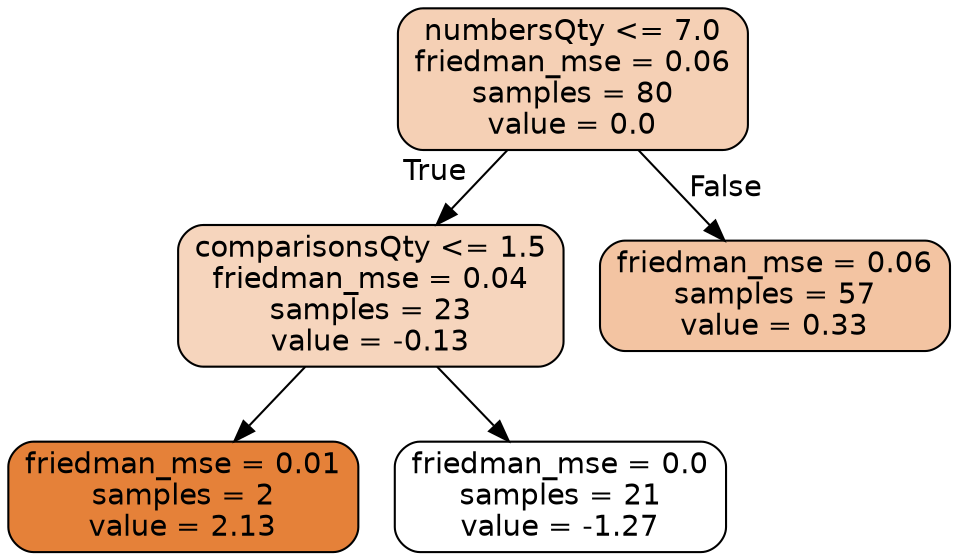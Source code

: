 digraph Tree {
node [shape=box, style="filled, rounded", color="black", fontname="helvetica"] ;
edge [fontname="helvetica"] ;
0 [label="numbersQty <= 7.0\nfriedman_mse = 0.06\nsamples = 80\nvalue = 0.0", fillcolor="#f5d0b5"] ;
1 [label="comparisonsQty <= 1.5\nfriedman_mse = 0.04\nsamples = 23\nvalue = -0.13", fillcolor="#f6d5bd"] ;
0 -> 1 [labeldistance=2.5, labelangle=45, headlabel="True"] ;
3 [label="friedman_mse = 0.01\nsamples = 2\nvalue = 2.13", fillcolor="#e58139"] ;
1 -> 3 ;
4 [label="friedman_mse = 0.0\nsamples = 21\nvalue = -1.27", fillcolor="#ffffff"] ;
1 -> 4 ;
2 [label="friedman_mse = 0.06\nsamples = 57\nvalue = 0.33", fillcolor="#f3c4a2"] ;
0 -> 2 [labeldistance=2.5, labelangle=-45, headlabel="False"] ;
}